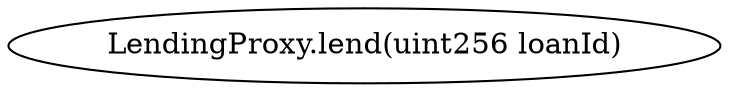 digraph "" {
	graph [bb="0,0,296.71,36"];
	node [label="\N"];
	"LendingProxy.lend(uint256 loanId)"	 [height=0.5,
		pos="148.35,18",
		width=4.121];
}
digraph "" {
	graph [bb="0,0,296.71,36"];
	node [label="\N"];
	"LendingProxy.lend(uint256 loanId)"	 [height=0.5,
		pos="148.35,18",
		width=4.121];
}
